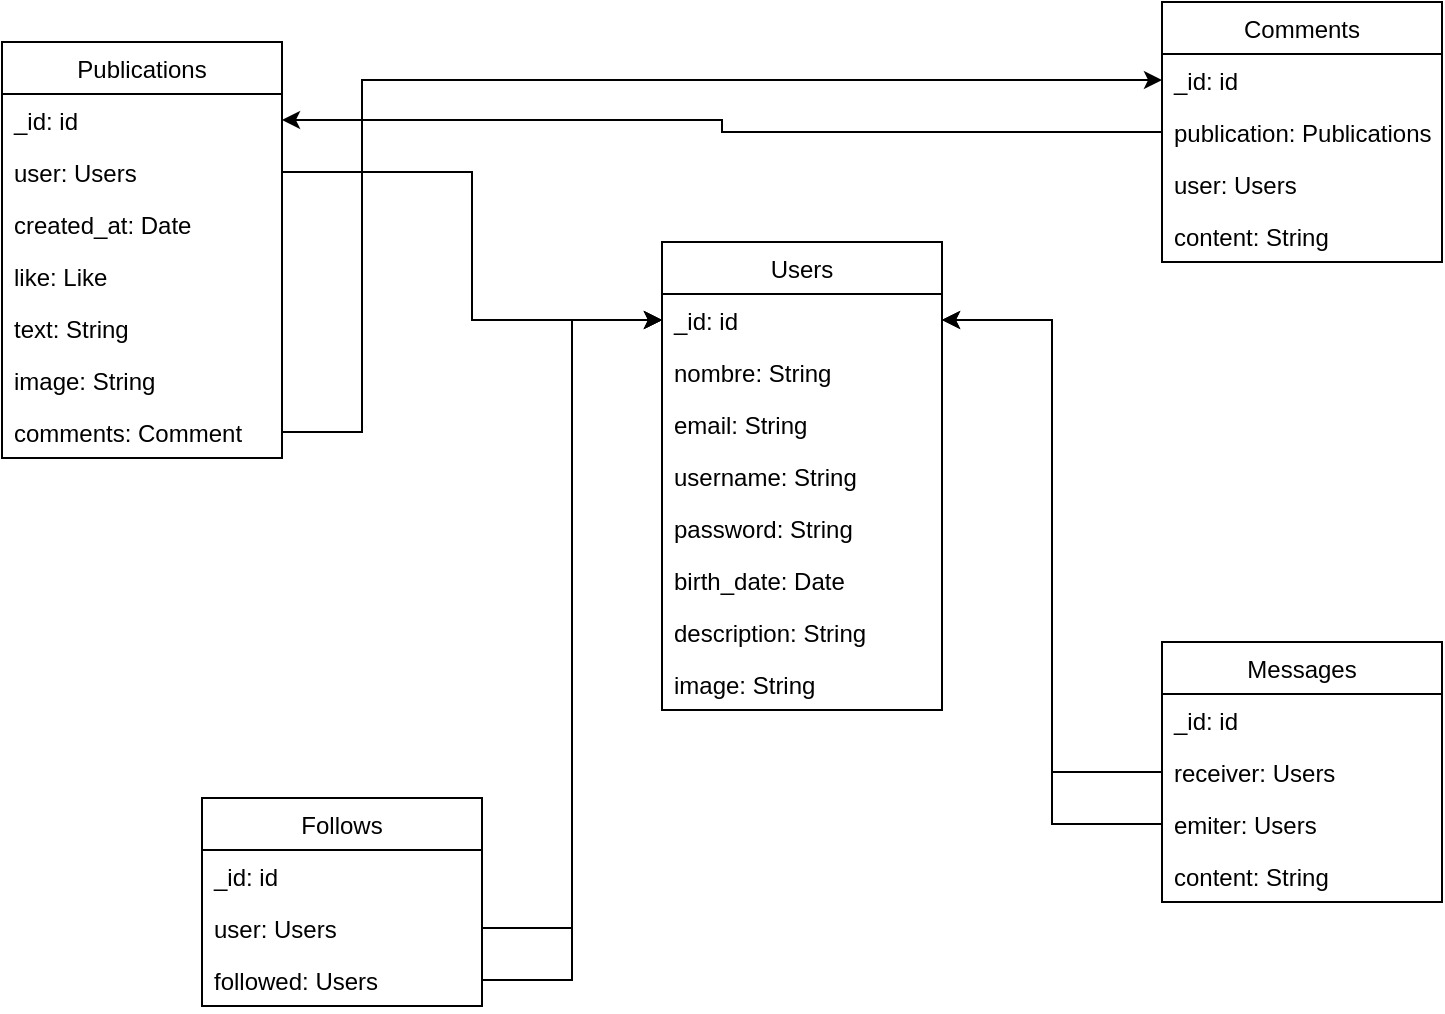 <mxfile version="13.9.6" type="github">
  <diagram id="XLOt_QOt4lKTT3xU91pn" name="Page-1">
    <mxGraphModel dx="1042" dy="617" grid="1" gridSize="10" guides="1" tooltips="1" connect="1" arrows="1" fold="1" page="1" pageScale="1" pageWidth="850" pageHeight="1100" math="0" shadow="0">
      <root>
        <mxCell id="0" />
        <mxCell id="1" parent="0" />
        <mxCell id="rkdHPvoSZCNfZbB9Lfa9-1" value="Users" style="swimlane;fontStyle=0;childLayout=stackLayout;horizontal=1;startSize=26;fillColor=none;horizontalStack=0;resizeParent=1;resizeParentMax=0;resizeLast=0;collapsible=1;marginBottom=0;" vertex="1" parent="1">
          <mxGeometry x="360" y="120" width="140" height="234" as="geometry" />
        </mxCell>
        <mxCell id="rkdHPvoSZCNfZbB9Lfa9-2" value="_id: id&#xa;" style="text;strokeColor=none;fillColor=none;align=left;verticalAlign=top;spacingLeft=4;spacingRight=4;overflow=hidden;rotatable=0;points=[[0,0.5],[1,0.5]];portConstraint=eastwest;" vertex="1" parent="rkdHPvoSZCNfZbB9Lfa9-1">
          <mxGeometry y="26" width="140" height="26" as="geometry" />
        </mxCell>
        <mxCell id="rkdHPvoSZCNfZbB9Lfa9-5" value="nombre: String" style="text;strokeColor=none;fillColor=none;align=left;verticalAlign=top;spacingLeft=4;spacingRight=4;overflow=hidden;rotatable=0;points=[[0,0.5],[1,0.5]];portConstraint=eastwest;" vertex="1" parent="rkdHPvoSZCNfZbB9Lfa9-1">
          <mxGeometry y="52" width="140" height="26" as="geometry" />
        </mxCell>
        <mxCell id="rkdHPvoSZCNfZbB9Lfa9-3" value="email: String" style="text;strokeColor=none;fillColor=none;align=left;verticalAlign=top;spacingLeft=4;spacingRight=4;overflow=hidden;rotatable=0;points=[[0,0.5],[1,0.5]];portConstraint=eastwest;" vertex="1" parent="rkdHPvoSZCNfZbB9Lfa9-1">
          <mxGeometry y="78" width="140" height="26" as="geometry" />
        </mxCell>
        <mxCell id="rkdHPvoSZCNfZbB9Lfa9-6" value="username: String" style="text;strokeColor=none;fillColor=none;align=left;verticalAlign=top;spacingLeft=4;spacingRight=4;overflow=hidden;rotatable=0;points=[[0,0.5],[1,0.5]];portConstraint=eastwest;" vertex="1" parent="rkdHPvoSZCNfZbB9Lfa9-1">
          <mxGeometry y="104" width="140" height="26" as="geometry" />
        </mxCell>
        <mxCell id="rkdHPvoSZCNfZbB9Lfa9-4" value="password: String" style="text;strokeColor=none;fillColor=none;align=left;verticalAlign=top;spacingLeft=4;spacingRight=4;overflow=hidden;rotatable=0;points=[[0,0.5],[1,0.5]];portConstraint=eastwest;" vertex="1" parent="rkdHPvoSZCNfZbB9Lfa9-1">
          <mxGeometry y="130" width="140" height="26" as="geometry" />
        </mxCell>
        <mxCell id="rkdHPvoSZCNfZbB9Lfa9-7" value="birth_date: Date" style="text;strokeColor=none;fillColor=none;align=left;verticalAlign=top;spacingLeft=4;spacingRight=4;overflow=hidden;rotatable=0;points=[[0,0.5],[1,0.5]];portConstraint=eastwest;" vertex="1" parent="rkdHPvoSZCNfZbB9Lfa9-1">
          <mxGeometry y="156" width="140" height="26" as="geometry" />
        </mxCell>
        <mxCell id="rkdHPvoSZCNfZbB9Lfa9-8" value="description: String" style="text;strokeColor=none;fillColor=none;align=left;verticalAlign=top;spacingLeft=4;spacingRight=4;overflow=hidden;rotatable=0;points=[[0,0.5],[1,0.5]];portConstraint=eastwest;" vertex="1" parent="rkdHPvoSZCNfZbB9Lfa9-1">
          <mxGeometry y="182" width="140" height="26" as="geometry" />
        </mxCell>
        <mxCell id="rkdHPvoSZCNfZbB9Lfa9-9" value="image: String" style="text;strokeColor=none;fillColor=none;align=left;verticalAlign=top;spacingLeft=4;spacingRight=4;overflow=hidden;rotatable=0;points=[[0,0.5],[1,0.5]];portConstraint=eastwest;" vertex="1" parent="rkdHPvoSZCNfZbB9Lfa9-1">
          <mxGeometry y="208" width="140" height="26" as="geometry" />
        </mxCell>
        <mxCell id="rkdHPvoSZCNfZbB9Lfa9-11" value="Publications" style="swimlane;fontStyle=0;childLayout=stackLayout;horizontal=1;startSize=26;fillColor=none;horizontalStack=0;resizeParent=1;resizeParentMax=0;resizeLast=0;collapsible=1;marginBottom=0;" vertex="1" parent="1">
          <mxGeometry x="30" y="20" width="140" height="208" as="geometry" />
        </mxCell>
        <mxCell id="rkdHPvoSZCNfZbB9Lfa9-12" value="_id: id" style="text;strokeColor=none;fillColor=none;align=left;verticalAlign=top;spacingLeft=4;spacingRight=4;overflow=hidden;rotatable=0;points=[[0,0.5],[1,0.5]];portConstraint=eastwest;" vertex="1" parent="rkdHPvoSZCNfZbB9Lfa9-11">
          <mxGeometry y="26" width="140" height="26" as="geometry" />
        </mxCell>
        <mxCell id="rkdHPvoSZCNfZbB9Lfa9-18" value="user: Users" style="text;strokeColor=none;fillColor=none;align=left;verticalAlign=top;spacingLeft=4;spacingRight=4;overflow=hidden;rotatable=0;points=[[0,0.5],[1,0.5]];portConstraint=eastwest;" vertex="1" parent="rkdHPvoSZCNfZbB9Lfa9-11">
          <mxGeometry y="52" width="140" height="26" as="geometry" />
        </mxCell>
        <mxCell id="rkdHPvoSZCNfZbB9Lfa9-13" value="created_at: Date" style="text;strokeColor=none;fillColor=none;align=left;verticalAlign=top;spacingLeft=4;spacingRight=4;overflow=hidden;rotatable=0;points=[[0,0.5],[1,0.5]];portConstraint=eastwest;" vertex="1" parent="rkdHPvoSZCNfZbB9Lfa9-11">
          <mxGeometry y="78" width="140" height="26" as="geometry" />
        </mxCell>
        <mxCell id="rkdHPvoSZCNfZbB9Lfa9-15" value="like: Like" style="text;strokeColor=none;fillColor=none;align=left;verticalAlign=top;spacingLeft=4;spacingRight=4;overflow=hidden;rotatable=0;points=[[0,0.5],[1,0.5]];portConstraint=eastwest;" vertex="1" parent="rkdHPvoSZCNfZbB9Lfa9-11">
          <mxGeometry y="104" width="140" height="26" as="geometry" />
        </mxCell>
        <mxCell id="rkdHPvoSZCNfZbB9Lfa9-17" value="text: String" style="text;strokeColor=none;fillColor=none;align=left;verticalAlign=top;spacingLeft=4;spacingRight=4;overflow=hidden;rotatable=0;points=[[0,0.5],[1,0.5]];portConstraint=eastwest;" vertex="1" parent="rkdHPvoSZCNfZbB9Lfa9-11">
          <mxGeometry y="130" width="140" height="26" as="geometry" />
        </mxCell>
        <mxCell id="rkdHPvoSZCNfZbB9Lfa9-16" value="image: String" style="text;strokeColor=none;fillColor=none;align=left;verticalAlign=top;spacingLeft=4;spacingRight=4;overflow=hidden;rotatable=0;points=[[0,0.5],[1,0.5]];portConstraint=eastwest;" vertex="1" parent="rkdHPvoSZCNfZbB9Lfa9-11">
          <mxGeometry y="156" width="140" height="26" as="geometry" />
        </mxCell>
        <mxCell id="rkdHPvoSZCNfZbB9Lfa9-14" value="comments: Comment" style="text;strokeColor=none;fillColor=none;align=left;verticalAlign=top;spacingLeft=4;spacingRight=4;overflow=hidden;rotatable=0;points=[[0,0.5],[1,0.5]];portConstraint=eastwest;" vertex="1" parent="rkdHPvoSZCNfZbB9Lfa9-11">
          <mxGeometry y="182" width="140" height="26" as="geometry" />
        </mxCell>
        <mxCell id="rkdHPvoSZCNfZbB9Lfa9-19" value="Messages" style="swimlane;fontStyle=0;childLayout=stackLayout;horizontal=1;startSize=26;fillColor=none;horizontalStack=0;resizeParent=1;resizeParentMax=0;resizeLast=0;collapsible=1;marginBottom=0;" vertex="1" parent="1">
          <mxGeometry x="610" y="320" width="140" height="130" as="geometry" />
        </mxCell>
        <mxCell id="rkdHPvoSZCNfZbB9Lfa9-21" value="_id: id" style="text;strokeColor=none;fillColor=none;align=left;verticalAlign=top;spacingLeft=4;spacingRight=4;overflow=hidden;rotatable=0;points=[[0,0.5],[1,0.5]];portConstraint=eastwest;" vertex="1" parent="rkdHPvoSZCNfZbB9Lfa9-19">
          <mxGeometry y="26" width="140" height="26" as="geometry" />
        </mxCell>
        <mxCell id="rkdHPvoSZCNfZbB9Lfa9-22" value="receiver: Users" style="text;strokeColor=none;fillColor=none;align=left;verticalAlign=top;spacingLeft=4;spacingRight=4;overflow=hidden;rotatable=0;points=[[0,0.5],[1,0.5]];portConstraint=eastwest;" vertex="1" parent="rkdHPvoSZCNfZbB9Lfa9-19">
          <mxGeometry y="52" width="140" height="26" as="geometry" />
        </mxCell>
        <mxCell id="rkdHPvoSZCNfZbB9Lfa9-23" value="emiter: Users" style="text;strokeColor=none;fillColor=none;align=left;verticalAlign=top;spacingLeft=4;spacingRight=4;overflow=hidden;rotatable=0;points=[[0,0.5],[1,0.5]];portConstraint=eastwest;" vertex="1" parent="rkdHPvoSZCNfZbB9Lfa9-19">
          <mxGeometry y="78" width="140" height="26" as="geometry" />
        </mxCell>
        <mxCell id="rkdHPvoSZCNfZbB9Lfa9-24" value="content: String" style="text;strokeColor=none;fillColor=none;align=left;verticalAlign=top;spacingLeft=4;spacingRight=4;overflow=hidden;rotatable=0;points=[[0,0.5],[1,0.5]];portConstraint=eastwest;" vertex="1" parent="rkdHPvoSZCNfZbB9Lfa9-19">
          <mxGeometry y="104" width="140" height="26" as="geometry" />
        </mxCell>
        <mxCell id="rkdHPvoSZCNfZbB9Lfa9-25" value="Follows" style="swimlane;fontStyle=0;childLayout=stackLayout;horizontal=1;startSize=26;fillColor=none;horizontalStack=0;resizeParent=1;resizeParentMax=0;resizeLast=0;collapsible=1;marginBottom=0;" vertex="1" parent="1">
          <mxGeometry x="130" y="398" width="140" height="104" as="geometry" />
        </mxCell>
        <mxCell id="rkdHPvoSZCNfZbB9Lfa9-26" value="_id: id" style="text;strokeColor=none;fillColor=none;align=left;verticalAlign=top;spacingLeft=4;spacingRight=4;overflow=hidden;rotatable=0;points=[[0,0.5],[1,0.5]];portConstraint=eastwest;" vertex="1" parent="rkdHPvoSZCNfZbB9Lfa9-25">
          <mxGeometry y="26" width="140" height="26" as="geometry" />
        </mxCell>
        <mxCell id="rkdHPvoSZCNfZbB9Lfa9-27" value="user: Users" style="text;strokeColor=none;fillColor=none;align=left;verticalAlign=top;spacingLeft=4;spacingRight=4;overflow=hidden;rotatable=0;points=[[0,0.5],[1,0.5]];portConstraint=eastwest;" vertex="1" parent="rkdHPvoSZCNfZbB9Lfa9-25">
          <mxGeometry y="52" width="140" height="26" as="geometry" />
        </mxCell>
        <mxCell id="rkdHPvoSZCNfZbB9Lfa9-28" value="followed: Users" style="text;strokeColor=none;fillColor=none;align=left;verticalAlign=top;spacingLeft=4;spacingRight=4;overflow=hidden;rotatable=0;points=[[0,0.5],[1,0.5]];portConstraint=eastwest;" vertex="1" parent="rkdHPvoSZCNfZbB9Lfa9-25">
          <mxGeometry y="78" width="140" height="26" as="geometry" />
        </mxCell>
        <mxCell id="rkdHPvoSZCNfZbB9Lfa9-29" value="Comments" style="swimlane;fontStyle=0;childLayout=stackLayout;horizontal=1;startSize=26;fillColor=none;horizontalStack=0;resizeParent=1;resizeParentMax=0;resizeLast=0;collapsible=1;marginBottom=0;" vertex="1" parent="1">
          <mxGeometry x="610" width="140" height="130" as="geometry" />
        </mxCell>
        <mxCell id="rkdHPvoSZCNfZbB9Lfa9-30" value="_id: id" style="text;strokeColor=none;fillColor=none;align=left;verticalAlign=top;spacingLeft=4;spacingRight=4;overflow=hidden;rotatable=0;points=[[0,0.5],[1,0.5]];portConstraint=eastwest;" vertex="1" parent="rkdHPvoSZCNfZbB9Lfa9-29">
          <mxGeometry y="26" width="140" height="26" as="geometry" />
        </mxCell>
        <mxCell id="rkdHPvoSZCNfZbB9Lfa9-31" value="publication: Publications" style="text;strokeColor=none;fillColor=none;align=left;verticalAlign=top;spacingLeft=4;spacingRight=4;overflow=hidden;rotatable=0;points=[[0,0.5],[1,0.5]];portConstraint=eastwest;" vertex="1" parent="rkdHPvoSZCNfZbB9Lfa9-29">
          <mxGeometry y="52" width="140" height="26" as="geometry" />
        </mxCell>
        <mxCell id="rkdHPvoSZCNfZbB9Lfa9-32" value="user: Users" style="text;strokeColor=none;fillColor=none;align=left;verticalAlign=top;spacingLeft=4;spacingRight=4;overflow=hidden;rotatable=0;points=[[0,0.5],[1,0.5]];portConstraint=eastwest;" vertex="1" parent="rkdHPvoSZCNfZbB9Lfa9-29">
          <mxGeometry y="78" width="140" height="26" as="geometry" />
        </mxCell>
        <mxCell id="rkdHPvoSZCNfZbB9Lfa9-33" value="content: String" style="text;strokeColor=none;fillColor=none;align=left;verticalAlign=top;spacingLeft=4;spacingRight=4;overflow=hidden;rotatable=0;points=[[0,0.5],[1,0.5]];portConstraint=eastwest;" vertex="1" parent="rkdHPvoSZCNfZbB9Lfa9-29">
          <mxGeometry y="104" width="140" height="26" as="geometry" />
        </mxCell>
        <mxCell id="rkdHPvoSZCNfZbB9Lfa9-34" style="edgeStyle=orthogonalEdgeStyle;rounded=0;orthogonalLoop=1;jettySize=auto;html=1;entryX=0;entryY=0.5;entryDx=0;entryDy=0;" edge="1" parent="1" source="rkdHPvoSZCNfZbB9Lfa9-18" target="rkdHPvoSZCNfZbB9Lfa9-2">
          <mxGeometry relative="1" as="geometry" />
        </mxCell>
        <mxCell id="rkdHPvoSZCNfZbB9Lfa9-38" style="edgeStyle=orthogonalEdgeStyle;rounded=0;orthogonalLoop=1;jettySize=auto;html=1;" edge="1" parent="1" source="rkdHPvoSZCNfZbB9Lfa9-31" target="rkdHPvoSZCNfZbB9Lfa9-12">
          <mxGeometry relative="1" as="geometry" />
        </mxCell>
        <mxCell id="rkdHPvoSZCNfZbB9Lfa9-40" style="edgeStyle=orthogonalEdgeStyle;rounded=0;orthogonalLoop=1;jettySize=auto;html=1;" edge="1" parent="1" source="rkdHPvoSZCNfZbB9Lfa9-27" target="rkdHPvoSZCNfZbB9Lfa9-2">
          <mxGeometry relative="1" as="geometry" />
        </mxCell>
        <mxCell id="rkdHPvoSZCNfZbB9Lfa9-41" style="edgeStyle=orthogonalEdgeStyle;rounded=0;orthogonalLoop=1;jettySize=auto;html=1;" edge="1" parent="1" source="rkdHPvoSZCNfZbB9Lfa9-28" target="rkdHPvoSZCNfZbB9Lfa9-2">
          <mxGeometry relative="1" as="geometry" />
        </mxCell>
        <mxCell id="rkdHPvoSZCNfZbB9Lfa9-42" style="edgeStyle=orthogonalEdgeStyle;rounded=0;orthogonalLoop=1;jettySize=auto;html=1;" edge="1" parent="1" source="rkdHPvoSZCNfZbB9Lfa9-14" target="rkdHPvoSZCNfZbB9Lfa9-30">
          <mxGeometry relative="1" as="geometry">
            <Array as="points">
              <mxPoint x="210" y="215" />
              <mxPoint x="210" y="39" />
            </Array>
          </mxGeometry>
        </mxCell>
        <mxCell id="rkdHPvoSZCNfZbB9Lfa9-43" style="edgeStyle=orthogonalEdgeStyle;rounded=0;orthogonalLoop=1;jettySize=auto;html=1;" edge="1" parent="1" source="rkdHPvoSZCNfZbB9Lfa9-22" target="rkdHPvoSZCNfZbB9Lfa9-2">
          <mxGeometry relative="1" as="geometry" />
        </mxCell>
        <mxCell id="rkdHPvoSZCNfZbB9Lfa9-44" style="edgeStyle=orthogonalEdgeStyle;rounded=0;orthogonalLoop=1;jettySize=auto;html=1;" edge="1" parent="1" source="rkdHPvoSZCNfZbB9Lfa9-23" target="rkdHPvoSZCNfZbB9Lfa9-2">
          <mxGeometry relative="1" as="geometry" />
        </mxCell>
      </root>
    </mxGraphModel>
  </diagram>
</mxfile>
